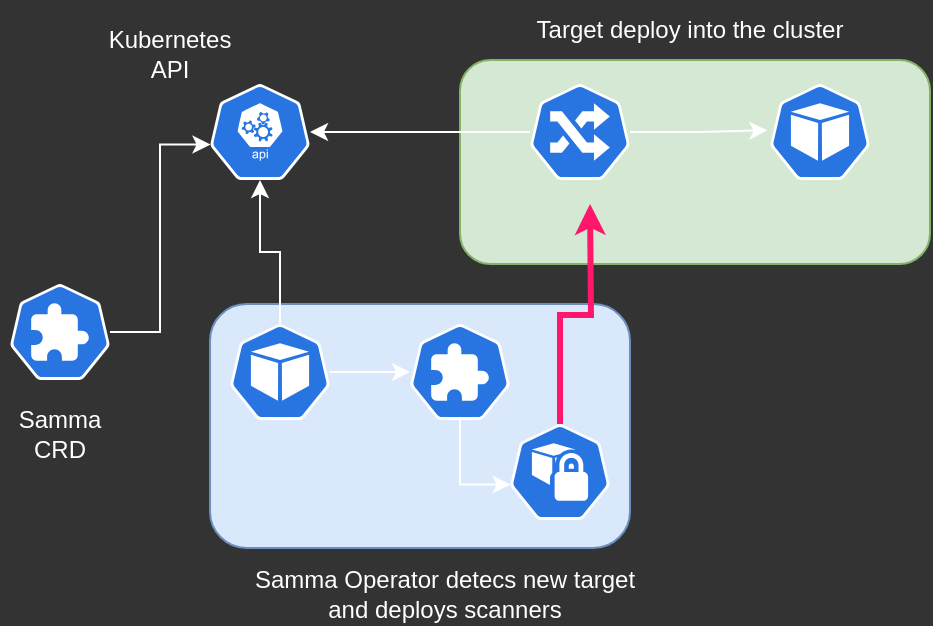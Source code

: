 <mxfile version="15.8.4" type="device"><diagram id="23SZgOMz8-ebQ3pLy8pr" name="Page-1"><mxGraphModel dx="1346" dy="756" grid="1" gridSize="10" guides="1" tooltips="1" connect="1" arrows="1" fold="1" page="1" pageScale="1" pageWidth="850" pageHeight="1100" background="#333333" math="0" shadow="0"><root><mxCell id="0"/><mxCell id="1" parent="0"/><mxCell id="P9bG2XaoWEMvUTPJ_afl-14" value="" style="rounded=1;whiteSpace=wrap;html=1;fillColor=#d5e8d4;strokeColor=#82b366;" vertex="1" parent="1"><mxGeometry x="245" y="108" width="235" height="102" as="geometry"/></mxCell><mxCell id="P9bG2XaoWEMvUTPJ_afl-13" value="" style="rounded=1;whiteSpace=wrap;html=1;fillColor=#dae8fc;strokeColor=#6c8ebf;" vertex="1" parent="1"><mxGeometry x="120" y="230" width="210" height="122" as="geometry"/></mxCell><mxCell id="P9bG2XaoWEMvUTPJ_afl-6" style="edgeStyle=orthogonalEdgeStyle;rounded=0;orthogonalLoop=1;jettySize=auto;html=1;entryX=0.005;entryY=0.63;entryDx=0;entryDy=0;entryPerimeter=0;strokeColor=#FFFFFF;" edge="1" parent="1" source="P9bG2XaoWEMvUTPJ_afl-1" target="P9bG2XaoWEMvUTPJ_afl-3"><mxGeometry relative="1" as="geometry"/></mxCell><mxCell id="P9bG2XaoWEMvUTPJ_afl-1" value="" style="sketch=0;html=1;dashed=0;whitespace=wrap;fillColor=#2875E2;strokeColor=#ffffff;points=[[0.005,0.63,0],[0.1,0.2,0],[0.9,0.2,0],[0.5,0,0],[0.995,0.63,0],[0.72,0.99,0],[0.5,1,0],[0.28,0.99,0]];shape=mxgraph.kubernetes.icon;prIcon=crd" vertex="1" parent="1"><mxGeometry x="20" y="220" width="50" height="48" as="geometry"/></mxCell><mxCell id="P9bG2XaoWEMvUTPJ_afl-5" style="edgeStyle=orthogonalEdgeStyle;rounded=0;orthogonalLoop=1;jettySize=auto;html=1;entryX=1;entryY=0.5;entryDx=0;entryDy=0;entryPerimeter=0;strokeColor=#FFFFFF;" edge="1" parent="1" source="P9bG2XaoWEMvUTPJ_afl-2" target="P9bG2XaoWEMvUTPJ_afl-3"><mxGeometry relative="1" as="geometry"/></mxCell><mxCell id="P9bG2XaoWEMvUTPJ_afl-12" style="edgeStyle=orthogonalEdgeStyle;rounded=0;orthogonalLoop=1;jettySize=auto;html=1;entryX=-0.026;entryY=0.482;entryDx=0;entryDy=0;entryPerimeter=0;strokeColor=#FFFFFF;" edge="1" parent="1" source="P9bG2XaoWEMvUTPJ_afl-2" target="P9bG2XaoWEMvUTPJ_afl-11"><mxGeometry relative="1" as="geometry"/></mxCell><mxCell id="P9bG2XaoWEMvUTPJ_afl-2" value="" style="sketch=0;html=1;dashed=0;whitespace=wrap;fillColor=#2875E2;strokeColor=#ffffff;points=[[0.005,0.63,0],[0.1,0.2,0],[0.9,0.2,0],[0.5,0,0],[0.995,0.63,0],[0.72,0.99,0],[0.5,1,0],[0.28,0.99,0]];shape=mxgraph.kubernetes.icon;prIcon=ing" vertex="1" parent="1"><mxGeometry x="280" y="120" width="50" height="48" as="geometry"/></mxCell><mxCell id="P9bG2XaoWEMvUTPJ_afl-3" value="" style="sketch=0;html=1;dashed=0;whitespace=wrap;fillColor=#2875E2;strokeColor=#ffffff;points=[[0.005,0.63,0],[0.1,0.2,0],[0.9,0.2,0],[0.5,0,0],[0.995,0.63,0],[0.72,0.99,0],[0.5,1,0],[0.28,0.99,0]];shape=mxgraph.kubernetes.icon;prIcon=api" vertex="1" parent="1"><mxGeometry x="120" y="120" width="50" height="48" as="geometry"/></mxCell><mxCell id="P9bG2XaoWEMvUTPJ_afl-7" style="edgeStyle=orthogonalEdgeStyle;rounded=0;orthogonalLoop=1;jettySize=auto;html=1;entryX=0.5;entryY=1;entryDx=0;entryDy=0;entryPerimeter=0;strokeColor=#FFFFFF;" edge="1" parent="1" source="P9bG2XaoWEMvUTPJ_afl-4" target="P9bG2XaoWEMvUTPJ_afl-3"><mxGeometry relative="1" as="geometry"/></mxCell><mxCell id="P9bG2XaoWEMvUTPJ_afl-21" style="edgeStyle=orthogonalEdgeStyle;rounded=0;orthogonalLoop=1;jettySize=auto;html=1;fontColor=#FFFFFF;strokeColor=#FFFFFF;" edge="1" parent="1" source="P9bG2XaoWEMvUTPJ_afl-4" target="P9bG2XaoWEMvUTPJ_afl-19"><mxGeometry relative="1" as="geometry"/></mxCell><mxCell id="P9bG2XaoWEMvUTPJ_afl-4" value="" style="sketch=0;html=1;dashed=0;whitespace=wrap;fillColor=#2875E2;strokeColor=#ffffff;points=[[0.005,0.63,0],[0.1,0.2,0],[0.9,0.2,0],[0.5,0,0],[0.995,0.63,0],[0.72,0.99,0],[0.5,1,0],[0.28,0.99,0]];shape=mxgraph.kubernetes.icon;prIcon=pod" vertex="1" parent="1"><mxGeometry x="130" y="240" width="50" height="48" as="geometry"/></mxCell><mxCell id="P9bG2XaoWEMvUTPJ_afl-9" style="edgeStyle=orthogonalEdgeStyle;rounded=0;orthogonalLoop=1;jettySize=auto;html=1;strokeColor=#FF176C;fontColor=#FF176C;labelBackgroundColor=#FF176C;strokeWidth=3;" edge="1" parent="1" source="P9bG2XaoWEMvUTPJ_afl-8"><mxGeometry relative="1" as="geometry"><mxPoint x="310" y="180" as="targetPoint"/></mxGeometry></mxCell><mxCell id="P9bG2XaoWEMvUTPJ_afl-8" value="" style="sketch=0;html=1;dashed=0;whitespace=wrap;fillColor=#2875E2;strokeColor=#ffffff;points=[[0.005,0.63,0],[0.1,0.2,0],[0.9,0.2,0],[0.5,0,0],[0.995,0.63,0],[0.72,0.99,0],[0.5,1,0],[0.28,0.99,0]];shape=mxgraph.kubernetes.icon;prIcon=psp" vertex="1" parent="1"><mxGeometry x="270" y="290" width="50" height="48" as="geometry"/></mxCell><mxCell id="P9bG2XaoWEMvUTPJ_afl-11" value="" style="sketch=0;html=1;dashed=0;whitespace=wrap;fillColor=#2875E2;strokeColor=#ffffff;points=[[0.005,0.63,0],[0.1,0.2,0],[0.9,0.2,0],[0.5,0,0],[0.995,0.63,0],[0.72,0.99,0],[0.5,1,0],[0.28,0.99,0]];shape=mxgraph.kubernetes.icon;prIcon=pod" vertex="1" parent="1"><mxGeometry x="400" y="120" width="50" height="48" as="geometry"/></mxCell><mxCell id="P9bG2XaoWEMvUTPJ_afl-15" value="Target deploy into the cluster" style="text;html=1;strokeColor=none;fillColor=none;align=center;verticalAlign=middle;whiteSpace=wrap;rounded=0;fontColor=#FFFFFF;" vertex="1" parent="1"><mxGeometry x="270" y="78" width="180" height="30" as="geometry"/></mxCell><mxCell id="P9bG2XaoWEMvUTPJ_afl-16" value="Samma Operator detecs new target and deploys scanners" style="text;html=1;strokeColor=none;fillColor=none;align=center;verticalAlign=middle;whiteSpace=wrap;rounded=0;fontColor=#FFFFFF;" vertex="1" parent="1"><mxGeometry x="135" y="360" width="205" height="30" as="geometry"/></mxCell><mxCell id="P9bG2XaoWEMvUTPJ_afl-17" value="Kubernetes API" style="text;html=1;strokeColor=none;fillColor=none;align=center;verticalAlign=middle;whiteSpace=wrap;rounded=0;fontColor=#FFFFFF;" vertex="1" parent="1"><mxGeometry x="70" y="90" width="60" height="30" as="geometry"/></mxCell><mxCell id="P9bG2XaoWEMvUTPJ_afl-18" value="Samma CRD" style="text;html=1;strokeColor=none;fillColor=none;align=center;verticalAlign=middle;whiteSpace=wrap;rounded=0;fontColor=#FFFFFF;" vertex="1" parent="1"><mxGeometry x="15" y="280" width="60" height="30" as="geometry"/></mxCell><mxCell id="P9bG2XaoWEMvUTPJ_afl-20" style="edgeStyle=orthogonalEdgeStyle;rounded=0;orthogonalLoop=1;jettySize=auto;html=1;entryX=0.005;entryY=0.63;entryDx=0;entryDy=0;entryPerimeter=0;fontColor=#FFFFFF;strokeColor=#FFFFFF;" edge="1" parent="1" source="P9bG2XaoWEMvUTPJ_afl-19" target="P9bG2XaoWEMvUTPJ_afl-8"><mxGeometry relative="1" as="geometry"/></mxCell><mxCell id="P9bG2XaoWEMvUTPJ_afl-19" value="" style="sketch=0;html=1;dashed=0;whitespace=wrap;fillColor=#2875E2;strokeColor=#ffffff;points=[[0.005,0.63,0],[0.1,0.2,0],[0.9,0.2,0],[0.5,0,0],[0.995,0.63,0],[0.72,0.99,0],[0.5,1,0],[0.28,0.99,0]];shape=mxgraph.kubernetes.icon;prIcon=crd" vertex="1" parent="1"><mxGeometry x="220" y="240" width="50" height="48" as="geometry"/></mxCell></root></mxGraphModel></diagram></mxfile>